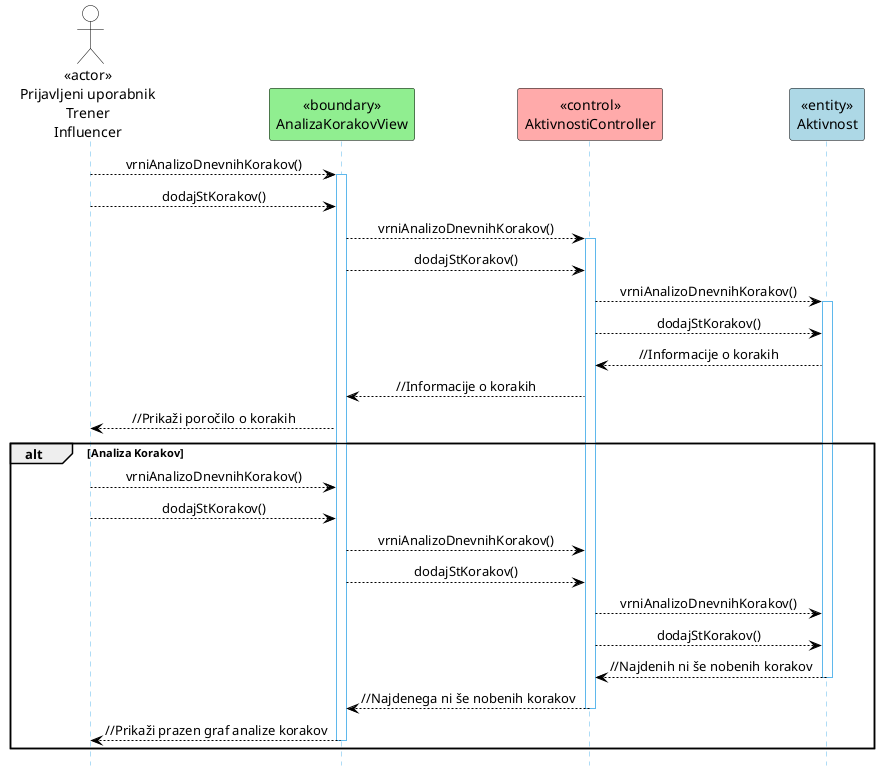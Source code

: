 @startuml
hide footbox

skinparam backgroundcolor transparent
skinparam defaultTextAlignment center
skinparam actorBorderColor black
skinparam actorBackgroundColor white
skinparam arrowColor black  
skinparam sequenceLifeLineBorderColor #5FB8EC
skinparam sequenceParticipantBorderColor #Black
skinparam sequenceParticipantBackgroundColor white

actor PrijavljeniUpor as "<<actor>>\nPrijavljeni uporabnik\nTrener\nInfluencer"
participant AnalizaTrenignovView as "<<boundary>>\nAnalizaKorakovView" #LightGreen
participant AktivnostiController as "<<control>>\nAktivnostiController" #FFAAAA
participant Aktivnost as "<<entity>>\nAktivnost" #LightBlue

PrijavljeniUpor --> AnalizaTrenignovView: vrniAnalizoDnevnihKorakov()
activate AnalizaTrenignovView
PrijavljeniUpor --> AnalizaTrenignovView: dodajStKorakov()
AnalizaTrenignovView --> AktivnostiController: vrniAnalizoDnevnihKorakov()
activate AktivnostiController
AnalizaTrenignovView --> AktivnostiController: dodajStKorakov()
AktivnostiController --> Aktivnost: vrniAnalizoDnevnihKorakov()
activate Aktivnost
AktivnostiController --> Aktivnost: dodajStKorakov()
Aktivnost --> AktivnostiController: //Informacije o korakih
AktivnostiController --> AnalizaTrenignovView: //Informacije o korakih
AnalizaTrenignovView --> PrijavljeniUpor: //Prikaži poročilo o korakih

alt Analiza Korakov
PrijavljeniUpor --> AnalizaTrenignovView: vrniAnalizoDnevnihKorakov()
PrijavljeniUpor --> AnalizaTrenignovView: dodajStKorakov()
AnalizaTrenignovView --> AktivnostiController: vrniAnalizoDnevnihKorakov()
AnalizaTrenignovView --> AktivnostiController: dodajStKorakov()
AktivnostiController --> Aktivnost: vrniAnalizoDnevnihKorakov()
AktivnostiController --> Aktivnost: dodajStKorakov()
Aktivnost --> AktivnostiController: //Najdenih ni še nobenih korakov
deactivate Aktivnost
AktivnostiController --> AnalizaTrenignovView: //Najdenega ni še nobenih korakov
deactivate AktivnostiController
AnalizaTrenignovView --> PrijavljeniUpor: //Prikaži prazen graf analize korakov
deactivate AnalizaTrenignovView

end
@enduml
